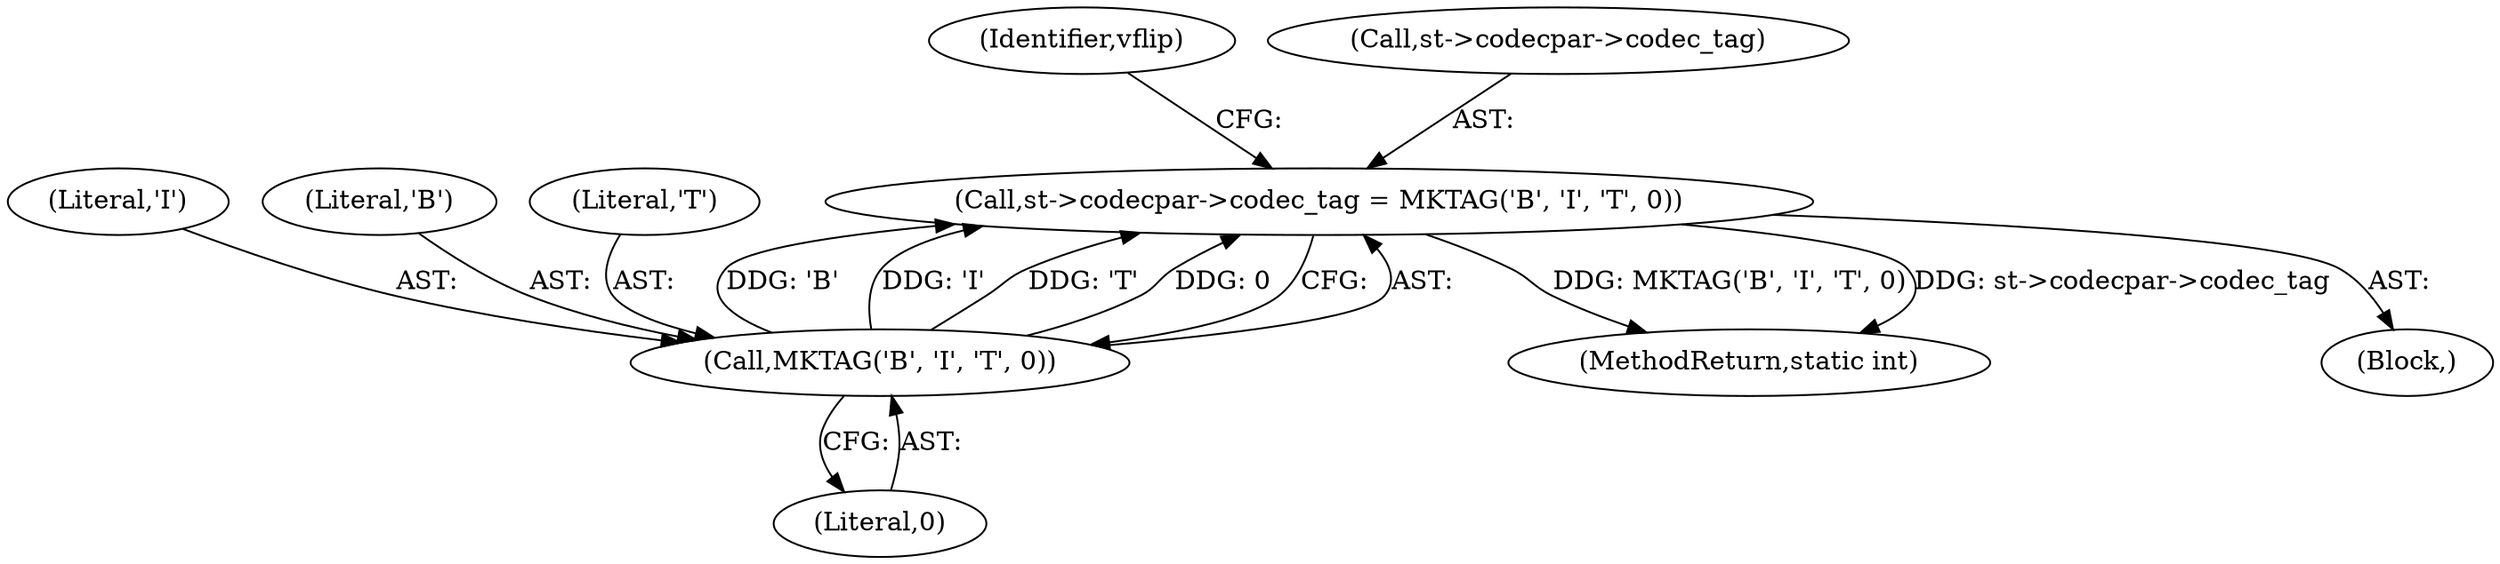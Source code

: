 digraph "0_FFmpeg_7e80b63ecd259d69d383623e75b318bf2bd491f6@pointer" {
"1000287" [label="(Call,st->codecpar->codec_tag = MKTAG('B', 'I', 'T', 0))"];
"1000293" [label="(Call,MKTAG('B', 'I', 'T', 0))"];
"1000299" [label="(Identifier,vflip)"];
"1000288" [label="(Call,st->codecpar->codec_tag)"];
"1000280" [label="(Block,)"];
"1000295" [label="(Literal,'I')"];
"1000287" [label="(Call,st->codecpar->codec_tag = MKTAG('B', 'I', 'T', 0))"];
"1000293" [label="(Call,MKTAG('B', 'I', 'T', 0))"];
"1000780" [label="(MethodReturn,static int)"];
"1000294" [label="(Literal,'B')"];
"1000297" [label="(Literal,0)"];
"1000296" [label="(Literal,'T')"];
"1000287" -> "1000280"  [label="AST: "];
"1000287" -> "1000293"  [label="CFG: "];
"1000288" -> "1000287"  [label="AST: "];
"1000293" -> "1000287"  [label="AST: "];
"1000299" -> "1000287"  [label="CFG: "];
"1000287" -> "1000780"  [label="DDG: MKTAG('B', 'I', 'T', 0)"];
"1000287" -> "1000780"  [label="DDG: st->codecpar->codec_tag"];
"1000293" -> "1000287"  [label="DDG: 'B'"];
"1000293" -> "1000287"  [label="DDG: 'I'"];
"1000293" -> "1000287"  [label="DDG: 'T'"];
"1000293" -> "1000287"  [label="DDG: 0"];
"1000293" -> "1000297"  [label="CFG: "];
"1000294" -> "1000293"  [label="AST: "];
"1000295" -> "1000293"  [label="AST: "];
"1000296" -> "1000293"  [label="AST: "];
"1000297" -> "1000293"  [label="AST: "];
}
